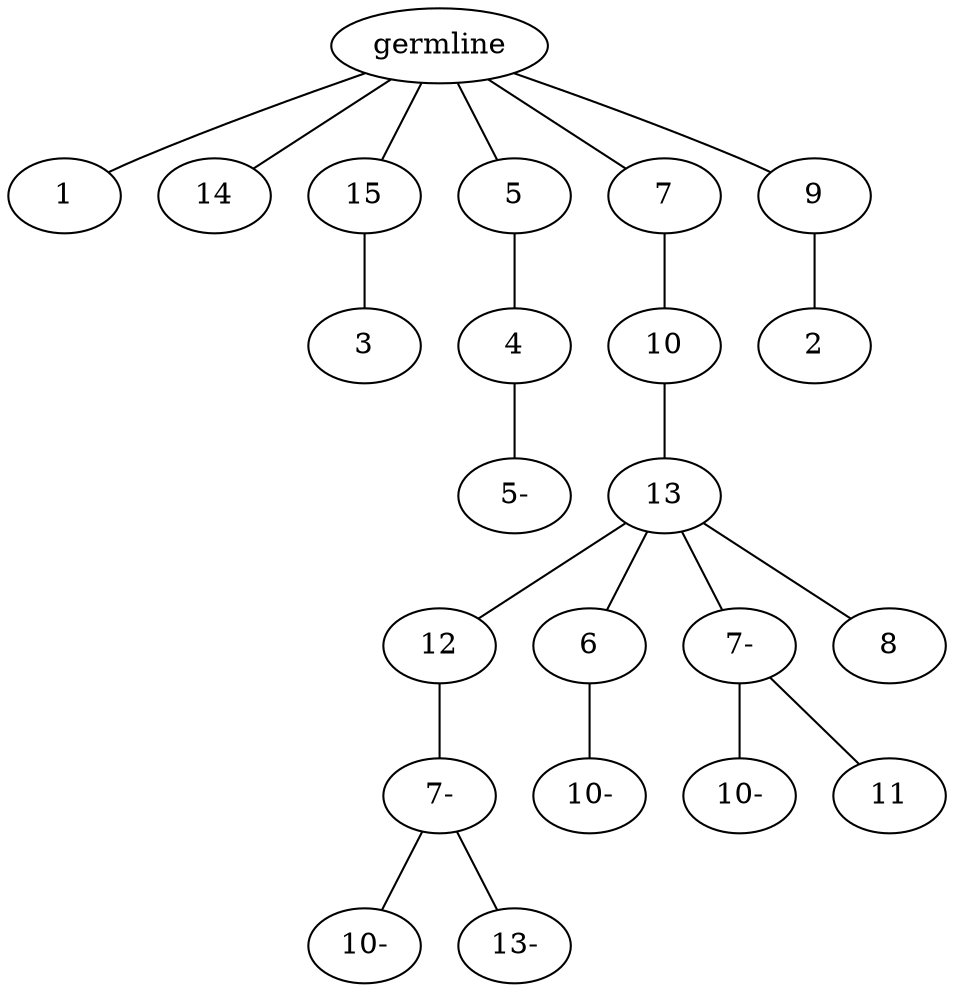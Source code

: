 graph tree {
    "139844235709216" [label="germline"];
    "139844235000896" [label="1"];
    "139844235001136" [label="14"];
    "139844234999072" [label="15"];
    "139844235699584" [label="3"];
    "139844235528272" [label="5"];
    "139844235703584" [label="4"];
    "139844235703920" [label="5-"];
    "139844235699392" [label="7"];
    "139844235704976" [label="10"];
    "139844235705024" [label="13"];
    "139844235703728" [label="12"];
    "139844235613088" [label="7-"];
    "139844235514976" [label="10-"];
    "139844235712592" [label="13-"];
    "139844235706080" [label="6"];
    "139844235612512" [label="10-"];
    "139844235675152" [label="7-"];
    "139844235599440" [label="10-"];
    "139844235716736" [label="11"];
    "139844235514784" [label="8"];
    "139844235698288" [label="9"];
    "139844235564944" [label="2"];
    "139844235709216" -- "139844235000896";
    "139844235709216" -- "139844235001136";
    "139844235709216" -- "139844234999072";
    "139844235709216" -- "139844235528272";
    "139844235709216" -- "139844235699392";
    "139844235709216" -- "139844235698288";
    "139844234999072" -- "139844235699584";
    "139844235528272" -- "139844235703584";
    "139844235703584" -- "139844235703920";
    "139844235699392" -- "139844235704976";
    "139844235704976" -- "139844235705024";
    "139844235705024" -- "139844235703728";
    "139844235705024" -- "139844235706080";
    "139844235705024" -- "139844235675152";
    "139844235705024" -- "139844235514784";
    "139844235703728" -- "139844235613088";
    "139844235613088" -- "139844235514976";
    "139844235613088" -- "139844235712592";
    "139844235706080" -- "139844235612512";
    "139844235675152" -- "139844235599440";
    "139844235675152" -- "139844235716736";
    "139844235698288" -- "139844235564944";
}
